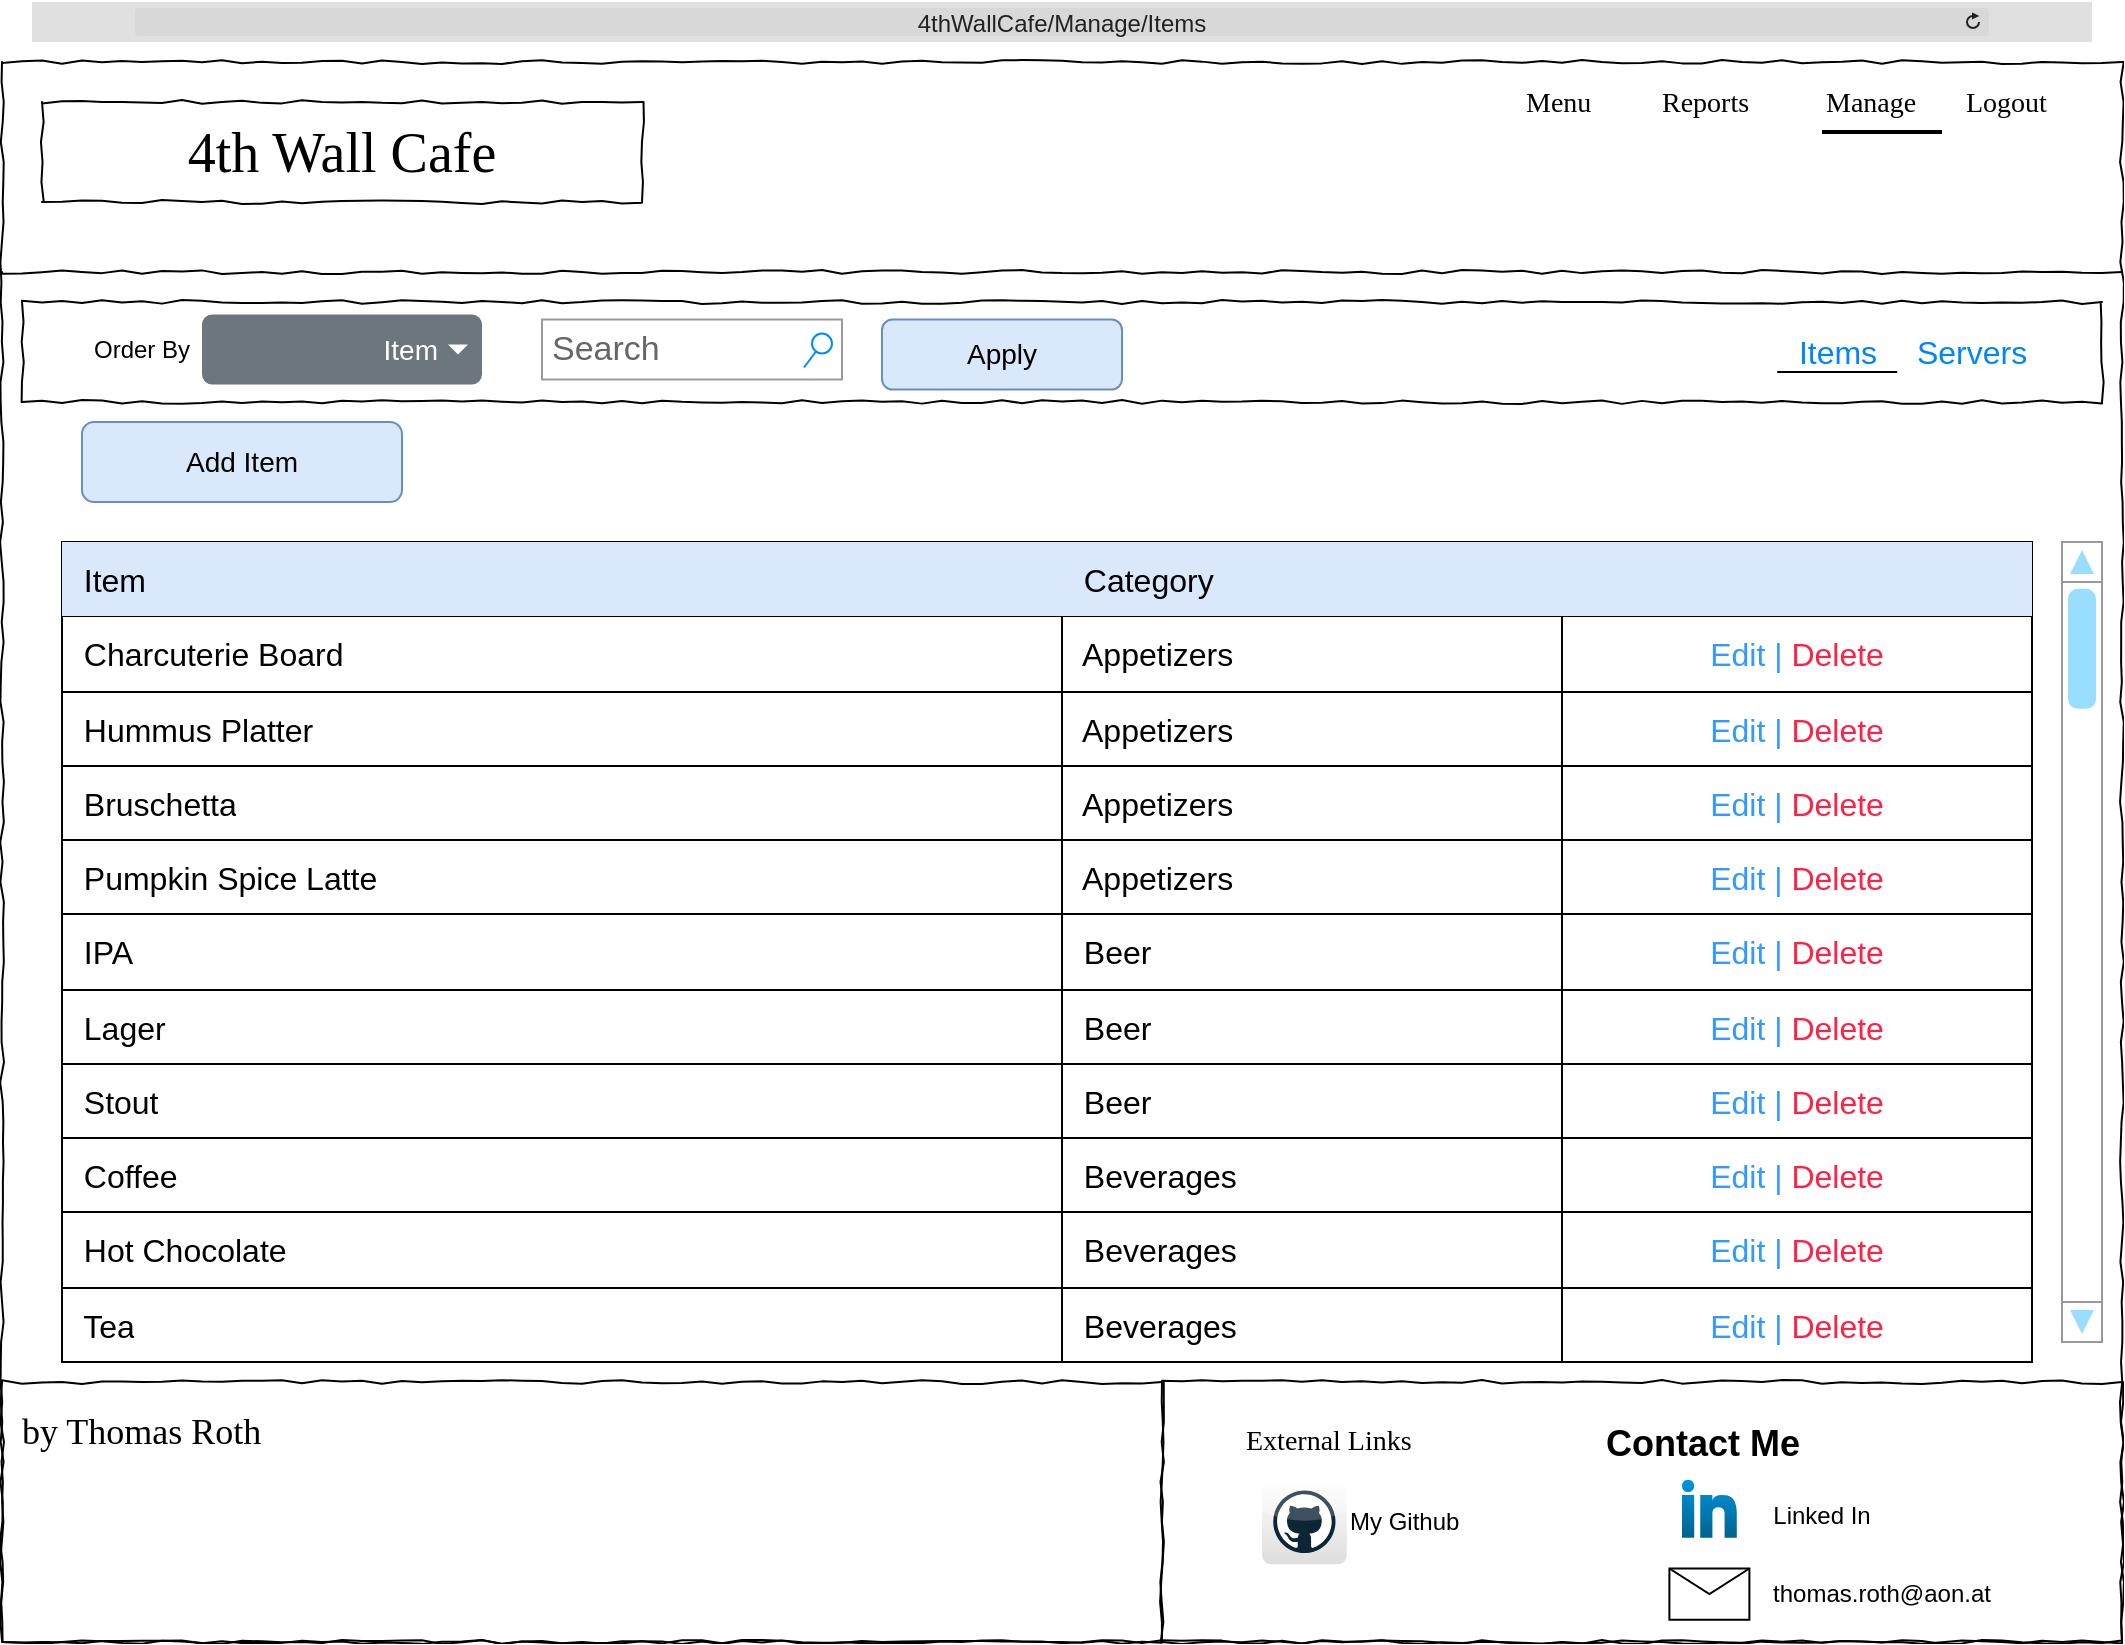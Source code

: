 <mxfile version="25.0.1">
  <diagram name="Page-1" id="03018318-947c-dd8e-b7a3-06fadd420f32">
    <mxGraphModel dx="3354" dy="1258" grid="1" gridSize="10" guides="1" tooltips="1" connect="1" arrows="1" fold="1" page="1" pageScale="1" pageWidth="1100" pageHeight="850" background="none" math="0" shadow="0">
      <root>
        <mxCell id="0" />
        <mxCell id="1" parent="0" />
        <mxCell id="677b7b8949515195-1" value="" style="whiteSpace=wrap;html=1;rounded=0;shadow=0;labelBackgroundColor=none;strokeColor=#000000;strokeWidth=1;fillColor=none;fontFamily=Verdana;fontSize=12;fontColor=#000000;align=center;comic=1;" parent="1" vertex="1">
          <mxGeometry x="20" y="40" width="1060" height="790" as="geometry" />
        </mxCell>
        <mxCell id="677b7b8949515195-2" value="4th Wall Cafe" style="whiteSpace=wrap;html=1;rounded=0;shadow=0;labelBackgroundColor=none;strokeWidth=1;fontFamily=Verdana;fontSize=28;align=center;comic=1;" parent="1" vertex="1">
          <mxGeometry x="40" y="60" width="300" height="50" as="geometry" />
        </mxCell>
        <mxCell id="677b7b8949515195-4" value="Menu" style="text;html=1;points=[];align=left;verticalAlign=top;spacingTop=-4;fontSize=14;fontFamily=Verdana" parent="1" vertex="1">
          <mxGeometry x="780" y="50" width="60" height="20" as="geometry" />
        </mxCell>
        <mxCell id="677b7b8949515195-5" value="Reports" style="text;html=1;points=[];align=left;verticalAlign=top;spacingTop=-4;fontSize=14;fontFamily=Verdana" parent="1" vertex="1">
          <mxGeometry x="847.6" y="50" width="60" height="20" as="geometry" />
        </mxCell>
        <mxCell id="677b7b8949515195-6" value="Manage" style="text;html=1;points=[];align=left;verticalAlign=top;spacingTop=-4;fontSize=14;fontFamily=Verdana" parent="1" vertex="1">
          <mxGeometry x="930" y="50" width="60" height="20" as="geometry" />
        </mxCell>
        <mxCell id="677b7b8949515195-7" value="Logout" style="text;html=1;points=[];align=left;verticalAlign=top;spacingTop=-4;fontSize=14;fontFamily=Verdana" parent="1" vertex="1">
          <mxGeometry x="1000" y="50" width="60" height="20" as="geometry" />
        </mxCell>
        <mxCell id="677b7b8949515195-9" value="" style="line;strokeWidth=1;html=1;rounded=0;shadow=0;labelBackgroundColor=none;fillColor=none;fontFamily=Verdana;fontSize=14;fontColor=#000000;align=center;comic=1;" parent="1" vertex="1">
          <mxGeometry x="20" y="140" width="1060" height="10" as="geometry" />
        </mxCell>
        <mxCell id="677b7b8949515195-10" value="" style="whiteSpace=wrap;html=1;rounded=0;shadow=0;labelBackgroundColor=none;strokeWidth=1;fillColor=none;fontFamily=Verdana;fontSize=12;align=center;comic=1;" parent="1" vertex="1">
          <mxGeometry x="30" y="160" width="1040" height="50" as="geometry" />
        </mxCell>
        <mxCell id="677b7b8949515195-15" value="&lt;div style=&quot;&quot;&gt;&lt;font style=&quot;font-size: 18px;&quot;&gt;by Thomas Roth&lt;/font&gt;&lt;/div&gt;" style="whiteSpace=wrap;html=1;rounded=0;shadow=0;labelBackgroundColor=none;strokeWidth=1;fillColor=none;fontFamily=Verdana;fontSize=12;align=left;verticalAlign=top;spacing=10;comic=1;" parent="1" vertex="1">
          <mxGeometry x="20" y="700" width="580" height="130" as="geometry" />
        </mxCell>
        <mxCell id="677b7b8949515195-26" value="" style="whiteSpace=wrap;html=1;rounded=0;shadow=0;labelBackgroundColor=none;strokeWidth=1;fillColor=none;fontFamily=Verdana;fontSize=12;align=center;comic=1;" parent="1" vertex="1">
          <mxGeometry x="600" y="700" width="480" height="130" as="geometry" />
        </mxCell>
        <mxCell id="677b7b8949515195-42" value="External Links" style="text;html=1;points=[];align=left;verticalAlign=top;spacingTop=-4;fontSize=14;fontFamily=Verdana" parent="1" vertex="1">
          <mxGeometry x="640" y="718.68" width="170" height="20" as="geometry" />
        </mxCell>
        <mxCell id="xNktOV-b6tnxYs5pCYwV-17" value="" style="dashed=0;outlineConnect=0;html=1;align=center;labelPosition=center;verticalLabelPosition=bottom;verticalAlign=top;shape=mxgraph.webicons.github;gradientColor=#DFDEDE" parent="1" vertex="1">
          <mxGeometry x="650" y="748.68" width="42.4" height="42.4" as="geometry" />
        </mxCell>
        <mxCell id="xNktOV-b6tnxYs5pCYwV-18" value="" style="dashed=0;outlineConnect=0;html=1;align=center;labelPosition=center;verticalLabelPosition=bottom;verticalAlign=top;shape=mxgraph.weblogos.linkedin;fillColor=#0095DB;gradientColor=#006391" parent="1" vertex="1">
          <mxGeometry x="860" y="748.91" width="27.4" height="28.93" as="geometry" />
        </mxCell>
        <mxCell id="xNktOV-b6tnxYs5pCYwV-19" value="My Github" style="text;html=1;align=left;verticalAlign=middle;whiteSpace=wrap;rounded=0;" parent="1" vertex="1">
          <mxGeometry x="692.4" y="754.88" width="60" height="30" as="geometry" />
        </mxCell>
        <mxCell id="xNktOV-b6tnxYs5pCYwV-20" value="&lt;font style=&quot;font-size: 18px;&quot;&gt;Contact Me&lt;/font&gt;" style="text;strokeColor=none;fillColor=none;html=1;fontSize=24;fontStyle=1;verticalAlign=middle;align=center;" parent="1" vertex="1">
          <mxGeometry x="820" y="708.91" width="100" height="40" as="geometry" />
        </mxCell>
        <mxCell id="xNktOV-b6tnxYs5pCYwV-22" value="" style="shape=message;html=1;html=1;outlineConnect=0;labelPosition=center;verticalLabelPosition=bottom;align=center;verticalAlign=top;" parent="1" vertex="1">
          <mxGeometry x="853.7" y="793.25" width="40" height="25.66" as="geometry" />
        </mxCell>
        <mxCell id="xNktOV-b6tnxYs5pCYwV-23" value="Linked In" style="text;html=1;align=center;verticalAlign=middle;whiteSpace=wrap;rounded=0;" parent="1" vertex="1">
          <mxGeometry x="900" y="752.17" width="60" height="30" as="geometry" />
        </mxCell>
        <mxCell id="xNktOV-b6tnxYs5pCYwV-24" value="thomas.roth@aon.at" style="text;html=1;align=center;verticalAlign=middle;whiteSpace=wrap;rounded=0;" parent="1" vertex="1">
          <mxGeometry x="930" y="791.08" width="60" height="30" as="geometry" />
        </mxCell>
        <mxCell id="z-67hpvK6l74vBA2kNS7-2" value="" style="line;strokeWidth=2;html=1;" parent="1" vertex="1">
          <mxGeometry x="930" y="70" width="60" height="10" as="geometry" />
        </mxCell>
        <mxCell id="Wy0h9nK7tvIYCn-riC21-105" value="" style="verticalLabelPosition=bottom;shadow=0;dashed=0;align=center;html=1;verticalAlign=top;strokeWidth=1;shape=mxgraph.mockup.navigation.scrollBar;strokeColor=#999999;barPos=98.857;fillColor2=#99ddff;strokeColor2=none;direction=north;" parent="1" vertex="1">
          <mxGeometry x="1050" y="280" width="20" height="400" as="geometry" />
        </mxCell>
        <mxCell id="HEE8X-NlxO-QjpKQm_0w-55" value="Order By" style="text;html=1;align=center;verticalAlign=middle;whiteSpace=wrap;rounded=0;" parent="1" vertex="1">
          <mxGeometry x="60" y="168.75" width="60" height="30" as="geometry" />
        </mxCell>
        <mxCell id="HEE8X-NlxO-QjpKQm_0w-60" value="Items" style="html=1;shadow=0;dashed=0;shape=mxgraph.bootstrap.rrect;rSize=5;strokeColor=none;strokeWidth=1;fillColor=none;fontColor=#0085FC;whiteSpace=wrap;align=center;verticalAlign=middle;spacingLeft=0;fontStyle=0;fontSize=16;spacing=5;" parent="1" vertex="1">
          <mxGeometry x="907.6" y="165" width="60" height="40" as="geometry" />
        </mxCell>
        <mxCell id="HEE8X-NlxO-QjpKQm_0w-61" value="Servers" style="html=1;shadow=0;dashed=0;shape=mxgraph.bootstrap.rrect;rSize=5;strokeColor=none;strokeWidth=1;fillColor=none;fontColor=#0085FC;whiteSpace=wrap;align=center;verticalAlign=middle;spacingLeft=0;fontStyle=0;fontSize=16;spacing=5;" parent="1" vertex="1">
          <mxGeometry x="975.2" y="165" width="60" height="40" as="geometry" />
        </mxCell>
        <mxCell id="HEE8X-NlxO-QjpKQm_0w-62" value="" style="line;strokeWidth=1;rotatable=0;dashed=0;labelPosition=right;align=left;verticalAlign=middle;spacingTop=0;spacingLeft=6;points=[];portConstraint=eastwest;" parent="1" vertex="1">
          <mxGeometry x="907.6" y="190" width="60" height="10" as="geometry" />
        </mxCell>
        <mxCell id="HEE8X-NlxO-QjpKQm_0w-64" value="&lt;span style=&quot;font-size: 12px;&quot;&gt;4thWallCafe/Manage/Items&lt;/span&gt;" style="html=1;strokeWidth=1;shadow=0;dashed=0;shape=mxgraph.ios7ui.url;fillColor=#e0e0e0;strokeColor=#c0c0c0;buttonText=;strokeColor2=#222222;fontColor=#222222;fontSize=8;spacingTop=2;align=center;whiteSpace=wrap;" parent="1" vertex="1">
          <mxGeometry x="35" y="10" width="1030" height="20" as="geometry" />
        </mxCell>
        <mxCell id="1vnCUF-EmJs2KefHrxTE-27" value="" style="shape=table;startSize=0;container=1;collapsible=0;childLayout=tableLayout;fontSize=16;" parent="1" vertex="1">
          <mxGeometry x="50" y="280" width="985" height="410" as="geometry" />
        </mxCell>
        <mxCell id="1vnCUF-EmJs2KefHrxTE-28" value="" style="shape=tableRow;horizontal=0;startSize=0;swimlaneHead=0;swimlaneBody=0;strokeColor=inherit;top=0;left=0;bottom=0;right=0;collapsible=0;dropTarget=0;fillColor=none;points=[[0,0.5],[1,0.5]];portConstraint=eastwest;fontSize=16;" parent="1vnCUF-EmJs2KefHrxTE-27" vertex="1">
          <mxGeometry width="985" height="37" as="geometry" />
        </mxCell>
        <mxCell id="1vnCUF-EmJs2KefHrxTE-29" value="&amp;nbsp; Item" style="shape=partialRectangle;html=1;whiteSpace=wrap;connectable=0;strokeColor=#6c8ebf;overflow=hidden;fillColor=#dae8fc;top=0;left=0;bottom=0;right=0;pointerEvents=1;fontSize=16;align=left;" parent="1vnCUF-EmJs2KefHrxTE-28" vertex="1">
          <mxGeometry width="500" height="37" as="geometry">
            <mxRectangle width="500" height="37" as="alternateBounds" />
          </mxGeometry>
        </mxCell>
        <mxCell id="1vnCUF-EmJs2KefHrxTE-30" value="&amp;nbsp; Category" style="shape=partialRectangle;html=1;whiteSpace=wrap;connectable=0;strokeColor=#6c8ebf;overflow=hidden;fillColor=#dae8fc;top=0;left=0;bottom=0;right=0;pointerEvents=1;fontSize=16;align=left;" parent="1vnCUF-EmJs2KefHrxTE-28" vertex="1">
          <mxGeometry x="500" width="250" height="37" as="geometry">
            <mxRectangle width="250" height="37" as="alternateBounds" />
          </mxGeometry>
        </mxCell>
        <mxCell id="1vnCUF-EmJs2KefHrxTE-31" value="" style="shape=partialRectangle;html=1;whiteSpace=wrap;connectable=0;strokeColor=#6c8ebf;overflow=hidden;fillColor=#dae8fc;top=0;left=0;bottom=0;right=0;pointerEvents=1;fontSize=16;" parent="1vnCUF-EmJs2KefHrxTE-28" vertex="1">
          <mxGeometry x="750" width="235" height="37" as="geometry">
            <mxRectangle width="235" height="37" as="alternateBounds" />
          </mxGeometry>
        </mxCell>
        <mxCell id="1vnCUF-EmJs2KefHrxTE-32" value="" style="shape=tableRow;horizontal=0;startSize=0;swimlaneHead=0;swimlaneBody=0;strokeColor=inherit;top=0;left=0;bottom=0;right=0;collapsible=0;dropTarget=0;fillColor=none;points=[[0,0.5],[1,0.5]];portConstraint=eastwest;fontSize=16;" parent="1vnCUF-EmJs2KefHrxTE-27" vertex="1">
          <mxGeometry y="37" width="985" height="38" as="geometry" />
        </mxCell>
        <mxCell id="1vnCUF-EmJs2KefHrxTE-33" value="&amp;nbsp; Charcuterie Board" style="shape=partialRectangle;html=1;whiteSpace=wrap;connectable=0;strokeColor=inherit;overflow=hidden;fillColor=none;top=0;left=0;bottom=0;right=0;pointerEvents=1;fontSize=16;align=left;" parent="1vnCUF-EmJs2KefHrxTE-32" vertex="1">
          <mxGeometry width="500" height="38" as="geometry">
            <mxRectangle width="500" height="38" as="alternateBounds" />
          </mxGeometry>
        </mxCell>
        <mxCell id="1vnCUF-EmJs2KefHrxTE-34" value="&amp;nbsp; Appetizers" style="shape=partialRectangle;html=1;whiteSpace=wrap;connectable=0;strokeColor=inherit;overflow=hidden;fillColor=none;top=0;left=0;bottom=0;right=0;pointerEvents=1;fontSize=16;align=left;" parent="1vnCUF-EmJs2KefHrxTE-32" vertex="1">
          <mxGeometry x="500" width="250" height="38" as="geometry">
            <mxRectangle width="250" height="38" as="alternateBounds" />
          </mxGeometry>
        </mxCell>
        <mxCell id="1vnCUF-EmJs2KefHrxTE-35" value="&lt;font color=&quot;#3399ff&quot;&gt;Edit | &lt;/font&gt;&lt;font color=&quot;#ff2146&quot;&gt;Delete&lt;/font&gt;" style="shape=partialRectangle;html=1;whiteSpace=wrap;connectable=0;strokeColor=inherit;overflow=hidden;fillColor=none;top=0;left=0;bottom=0;right=0;pointerEvents=1;fontSize=16;" parent="1vnCUF-EmJs2KefHrxTE-32" vertex="1">
          <mxGeometry x="750" width="235" height="38" as="geometry">
            <mxRectangle width="235" height="38" as="alternateBounds" />
          </mxGeometry>
        </mxCell>
        <mxCell id="1vnCUF-EmJs2KefHrxTE-36" value="" style="shape=tableRow;horizontal=0;startSize=0;swimlaneHead=0;swimlaneBody=0;strokeColor=inherit;top=0;left=0;bottom=0;right=0;collapsible=0;dropTarget=0;fillColor=none;points=[[0,0.5],[1,0.5]];portConstraint=eastwest;fontSize=16;" parent="1vnCUF-EmJs2KefHrxTE-27" vertex="1">
          <mxGeometry y="75" width="985" height="37" as="geometry" />
        </mxCell>
        <mxCell id="1vnCUF-EmJs2KefHrxTE-37" value="&amp;nbsp; Hummus Platter" style="shape=partialRectangle;html=1;whiteSpace=wrap;connectable=0;strokeColor=inherit;overflow=hidden;fillColor=none;top=0;left=0;bottom=0;right=0;pointerEvents=1;fontSize=16;align=left;" parent="1vnCUF-EmJs2KefHrxTE-36" vertex="1">
          <mxGeometry width="500" height="37" as="geometry">
            <mxRectangle width="500" height="37" as="alternateBounds" />
          </mxGeometry>
        </mxCell>
        <mxCell id="1vnCUF-EmJs2KefHrxTE-38" value="&amp;nbsp; Appetizers" style="shape=partialRectangle;html=1;whiteSpace=wrap;connectable=0;strokeColor=inherit;overflow=hidden;fillColor=none;top=0;left=0;bottom=0;right=0;pointerEvents=1;fontSize=16;align=left;" parent="1vnCUF-EmJs2KefHrxTE-36" vertex="1">
          <mxGeometry x="500" width="250" height="37" as="geometry">
            <mxRectangle width="250" height="37" as="alternateBounds" />
          </mxGeometry>
        </mxCell>
        <mxCell id="1vnCUF-EmJs2KefHrxTE-39" value="&lt;span style=&quot;color: rgb(51, 153, 255);&quot;&gt;Edit | &lt;/span&gt;&lt;font color=&quot;#ff2146&quot;&gt;Delete&lt;/font&gt;" style="shape=partialRectangle;html=1;whiteSpace=wrap;connectable=0;strokeColor=inherit;overflow=hidden;fillColor=none;top=0;left=0;bottom=0;right=0;pointerEvents=1;fontSize=16;" parent="1vnCUF-EmJs2KefHrxTE-36" vertex="1">
          <mxGeometry x="750" width="235" height="37" as="geometry">
            <mxRectangle width="235" height="37" as="alternateBounds" />
          </mxGeometry>
        </mxCell>
        <mxCell id="1vnCUF-EmJs2KefHrxTE-43" style="shape=tableRow;horizontal=0;startSize=0;swimlaneHead=0;swimlaneBody=0;strokeColor=inherit;top=0;left=0;bottom=0;right=0;collapsible=0;dropTarget=0;fillColor=none;points=[[0,0.5],[1,0.5]];portConstraint=eastwest;fontSize=16;" parent="1vnCUF-EmJs2KefHrxTE-27" vertex="1">
          <mxGeometry y="112" width="985" height="37" as="geometry" />
        </mxCell>
        <mxCell id="1vnCUF-EmJs2KefHrxTE-44" value="&amp;nbsp; Bruschetta" style="shape=partialRectangle;html=1;whiteSpace=wrap;connectable=0;strokeColor=inherit;overflow=hidden;fillColor=none;top=0;left=0;bottom=0;right=0;pointerEvents=1;fontSize=16;align=left;" parent="1vnCUF-EmJs2KefHrxTE-43" vertex="1">
          <mxGeometry width="500" height="37" as="geometry">
            <mxRectangle width="500" height="37" as="alternateBounds" />
          </mxGeometry>
        </mxCell>
        <mxCell id="1vnCUF-EmJs2KefHrxTE-45" value="&amp;nbsp; Appetizers" style="shape=partialRectangle;html=1;whiteSpace=wrap;connectable=0;strokeColor=inherit;overflow=hidden;fillColor=none;top=0;left=0;bottom=0;right=0;pointerEvents=1;fontSize=16;align=left;" parent="1vnCUF-EmJs2KefHrxTE-43" vertex="1">
          <mxGeometry x="500" width="250" height="37" as="geometry">
            <mxRectangle width="250" height="37" as="alternateBounds" />
          </mxGeometry>
        </mxCell>
        <mxCell id="1vnCUF-EmJs2KefHrxTE-46" value="&lt;span style=&quot;color: rgb(51, 153, 255);&quot;&gt;Edit |&amp;nbsp;&lt;/span&gt;&lt;font color=&quot;#ff2146&quot;&gt;Delete&lt;/font&gt;" style="shape=partialRectangle;html=1;whiteSpace=wrap;connectable=0;strokeColor=inherit;overflow=hidden;fillColor=none;top=0;left=0;bottom=0;right=0;pointerEvents=1;fontSize=16;" parent="1vnCUF-EmJs2KefHrxTE-43" vertex="1">
          <mxGeometry x="750" width="235" height="37" as="geometry">
            <mxRectangle width="235" height="37" as="alternateBounds" />
          </mxGeometry>
        </mxCell>
        <mxCell id="1vnCUF-EmJs2KefHrxTE-47" style="shape=tableRow;horizontal=0;startSize=0;swimlaneHead=0;swimlaneBody=0;strokeColor=inherit;top=0;left=0;bottom=0;right=0;collapsible=0;dropTarget=0;fillColor=none;points=[[0,0.5],[1,0.5]];portConstraint=eastwest;fontSize=16;" parent="1vnCUF-EmJs2KefHrxTE-27" vertex="1">
          <mxGeometry y="149" width="985" height="37" as="geometry" />
        </mxCell>
        <mxCell id="1vnCUF-EmJs2KefHrxTE-48" value="&amp;nbsp; Pumpkin Spice Latte" style="shape=partialRectangle;html=1;whiteSpace=wrap;connectable=0;strokeColor=inherit;overflow=hidden;fillColor=none;top=0;left=0;bottom=0;right=0;pointerEvents=1;fontSize=16;align=left;" parent="1vnCUF-EmJs2KefHrxTE-47" vertex="1">
          <mxGeometry width="500" height="37" as="geometry">
            <mxRectangle width="500" height="37" as="alternateBounds" />
          </mxGeometry>
        </mxCell>
        <mxCell id="1vnCUF-EmJs2KefHrxTE-49" value="&amp;nbsp; Appetizers" style="shape=partialRectangle;html=1;whiteSpace=wrap;connectable=0;strokeColor=inherit;overflow=hidden;fillColor=none;top=0;left=0;bottom=0;right=0;pointerEvents=1;fontSize=16;align=left;" parent="1vnCUF-EmJs2KefHrxTE-47" vertex="1">
          <mxGeometry x="500" width="250" height="37" as="geometry">
            <mxRectangle width="250" height="37" as="alternateBounds" />
          </mxGeometry>
        </mxCell>
        <mxCell id="1vnCUF-EmJs2KefHrxTE-50" value="&lt;span style=&quot;color: rgb(51, 153, 255);&quot;&gt;Edit |&amp;nbsp;&lt;/span&gt;&lt;font color=&quot;#ff2146&quot;&gt;Delete&lt;/font&gt;" style="shape=partialRectangle;html=1;whiteSpace=wrap;connectable=0;strokeColor=inherit;overflow=hidden;fillColor=none;top=0;left=0;bottom=0;right=0;pointerEvents=1;fontSize=16;" parent="1vnCUF-EmJs2KefHrxTE-47" vertex="1">
          <mxGeometry x="750" width="235" height="37" as="geometry">
            <mxRectangle width="235" height="37" as="alternateBounds" />
          </mxGeometry>
        </mxCell>
        <mxCell id="1vnCUF-EmJs2KefHrxTE-51" style="shape=tableRow;horizontal=0;startSize=0;swimlaneHead=0;swimlaneBody=0;strokeColor=inherit;top=0;left=0;bottom=0;right=0;collapsible=0;dropTarget=0;fillColor=none;points=[[0,0.5],[1,0.5]];portConstraint=eastwest;fontSize=16;" parent="1vnCUF-EmJs2KefHrxTE-27" vertex="1">
          <mxGeometry y="186" width="985" height="38" as="geometry" />
        </mxCell>
        <mxCell id="1vnCUF-EmJs2KefHrxTE-52" value="&amp;nbsp; IPA" style="shape=partialRectangle;html=1;whiteSpace=wrap;connectable=0;strokeColor=inherit;overflow=hidden;fillColor=none;top=0;left=0;bottom=0;right=0;pointerEvents=1;fontSize=16;align=left;" parent="1vnCUF-EmJs2KefHrxTE-51" vertex="1">
          <mxGeometry width="500" height="38" as="geometry">
            <mxRectangle width="500" height="38" as="alternateBounds" />
          </mxGeometry>
        </mxCell>
        <mxCell id="1vnCUF-EmJs2KefHrxTE-53" value="&amp;nbsp; Beer" style="shape=partialRectangle;html=1;whiteSpace=wrap;connectable=0;strokeColor=inherit;overflow=hidden;fillColor=none;top=0;left=0;bottom=0;right=0;pointerEvents=1;fontSize=16;align=left;" parent="1vnCUF-EmJs2KefHrxTE-51" vertex="1">
          <mxGeometry x="500" width="250" height="38" as="geometry">
            <mxRectangle width="250" height="38" as="alternateBounds" />
          </mxGeometry>
        </mxCell>
        <mxCell id="1vnCUF-EmJs2KefHrxTE-54" value="&lt;span style=&quot;color: rgb(51, 153, 255);&quot;&gt;Edit |&amp;nbsp;&lt;/span&gt;&lt;font color=&quot;#ff2146&quot;&gt;Delete&lt;/font&gt;" style="shape=partialRectangle;html=1;whiteSpace=wrap;connectable=0;strokeColor=inherit;overflow=hidden;fillColor=none;top=0;left=0;bottom=0;right=0;pointerEvents=1;fontSize=16;" parent="1vnCUF-EmJs2KefHrxTE-51" vertex="1">
          <mxGeometry x="750" width="235" height="38" as="geometry">
            <mxRectangle width="235" height="38" as="alternateBounds" />
          </mxGeometry>
        </mxCell>
        <mxCell id="1vnCUF-EmJs2KefHrxTE-55" style="shape=tableRow;horizontal=0;startSize=0;swimlaneHead=0;swimlaneBody=0;strokeColor=inherit;top=0;left=0;bottom=0;right=0;collapsible=0;dropTarget=0;fillColor=none;points=[[0,0.5],[1,0.5]];portConstraint=eastwest;fontSize=16;" parent="1vnCUF-EmJs2KefHrxTE-27" vertex="1">
          <mxGeometry y="224" width="985" height="37" as="geometry" />
        </mxCell>
        <mxCell id="1vnCUF-EmJs2KefHrxTE-56" value="&amp;nbsp; Lager" style="shape=partialRectangle;html=1;whiteSpace=wrap;connectable=0;strokeColor=inherit;overflow=hidden;fillColor=none;top=0;left=0;bottom=0;right=0;pointerEvents=1;fontSize=16;align=left;" parent="1vnCUF-EmJs2KefHrxTE-55" vertex="1">
          <mxGeometry width="500" height="37" as="geometry">
            <mxRectangle width="500" height="37" as="alternateBounds" />
          </mxGeometry>
        </mxCell>
        <mxCell id="1vnCUF-EmJs2KefHrxTE-57" value="&amp;nbsp; Beer" style="shape=partialRectangle;html=1;whiteSpace=wrap;connectable=0;strokeColor=inherit;overflow=hidden;fillColor=none;top=0;left=0;bottom=0;right=0;pointerEvents=1;fontSize=16;align=left;" parent="1vnCUF-EmJs2KefHrxTE-55" vertex="1">
          <mxGeometry x="500" width="250" height="37" as="geometry">
            <mxRectangle width="250" height="37" as="alternateBounds" />
          </mxGeometry>
        </mxCell>
        <mxCell id="1vnCUF-EmJs2KefHrxTE-58" value="&lt;span style=&quot;color: rgb(51, 153, 255);&quot;&gt;Edit |&amp;nbsp;&lt;/span&gt;&lt;font color=&quot;#ff2146&quot;&gt;Delete&lt;/font&gt;" style="shape=partialRectangle;html=1;whiteSpace=wrap;connectable=0;strokeColor=inherit;overflow=hidden;fillColor=none;top=0;left=0;bottom=0;right=0;pointerEvents=1;fontSize=16;" parent="1vnCUF-EmJs2KefHrxTE-55" vertex="1">
          <mxGeometry x="750" width="235" height="37" as="geometry">
            <mxRectangle width="235" height="37" as="alternateBounds" />
          </mxGeometry>
        </mxCell>
        <mxCell id="1vnCUF-EmJs2KefHrxTE-59" style="shape=tableRow;horizontal=0;startSize=0;swimlaneHead=0;swimlaneBody=0;strokeColor=inherit;top=0;left=0;bottom=0;right=0;collapsible=0;dropTarget=0;fillColor=none;points=[[0,0.5],[1,0.5]];portConstraint=eastwest;fontSize=16;" parent="1vnCUF-EmJs2KefHrxTE-27" vertex="1">
          <mxGeometry y="261" width="985" height="37" as="geometry" />
        </mxCell>
        <mxCell id="1vnCUF-EmJs2KefHrxTE-60" value="&amp;nbsp; Stout" style="shape=partialRectangle;html=1;whiteSpace=wrap;connectable=0;strokeColor=inherit;overflow=hidden;fillColor=none;top=0;left=0;bottom=0;right=0;pointerEvents=1;fontSize=16;align=left;" parent="1vnCUF-EmJs2KefHrxTE-59" vertex="1">
          <mxGeometry width="500" height="37" as="geometry">
            <mxRectangle width="500" height="37" as="alternateBounds" />
          </mxGeometry>
        </mxCell>
        <mxCell id="1vnCUF-EmJs2KefHrxTE-61" value="&amp;nbsp; Beer" style="shape=partialRectangle;html=1;whiteSpace=wrap;connectable=0;strokeColor=inherit;overflow=hidden;fillColor=none;top=0;left=0;bottom=0;right=0;pointerEvents=1;fontSize=16;align=left;" parent="1vnCUF-EmJs2KefHrxTE-59" vertex="1">
          <mxGeometry x="500" width="250" height="37" as="geometry">
            <mxRectangle width="250" height="37" as="alternateBounds" />
          </mxGeometry>
        </mxCell>
        <mxCell id="1vnCUF-EmJs2KefHrxTE-62" value="&lt;span style=&quot;color: rgb(51, 153, 255);&quot;&gt;Edit |&amp;nbsp;&lt;/span&gt;&lt;font color=&quot;#ff2146&quot;&gt;Delete&lt;/font&gt;" style="shape=partialRectangle;html=1;whiteSpace=wrap;connectable=0;strokeColor=inherit;overflow=hidden;fillColor=none;top=0;left=0;bottom=0;right=0;pointerEvents=1;fontSize=16;" parent="1vnCUF-EmJs2KefHrxTE-59" vertex="1">
          <mxGeometry x="750" width="235" height="37" as="geometry">
            <mxRectangle width="235" height="37" as="alternateBounds" />
          </mxGeometry>
        </mxCell>
        <mxCell id="1vnCUF-EmJs2KefHrxTE-63" style="shape=tableRow;horizontal=0;startSize=0;swimlaneHead=0;swimlaneBody=0;strokeColor=inherit;top=0;left=0;bottom=0;right=0;collapsible=0;dropTarget=0;fillColor=none;points=[[0,0.5],[1,0.5]];portConstraint=eastwest;fontSize=16;" parent="1vnCUF-EmJs2KefHrxTE-27" vertex="1">
          <mxGeometry y="298" width="985" height="37" as="geometry" />
        </mxCell>
        <mxCell id="1vnCUF-EmJs2KefHrxTE-64" value="&amp;nbsp; Coffee" style="shape=partialRectangle;html=1;whiteSpace=wrap;connectable=0;strokeColor=inherit;overflow=hidden;fillColor=none;top=0;left=0;bottom=0;right=0;pointerEvents=1;fontSize=16;align=left;" parent="1vnCUF-EmJs2KefHrxTE-63" vertex="1">
          <mxGeometry width="500" height="37" as="geometry">
            <mxRectangle width="500" height="37" as="alternateBounds" />
          </mxGeometry>
        </mxCell>
        <mxCell id="1vnCUF-EmJs2KefHrxTE-65" value="&amp;nbsp; Beverages" style="shape=partialRectangle;html=1;whiteSpace=wrap;connectable=0;strokeColor=inherit;overflow=hidden;fillColor=none;top=0;left=0;bottom=0;right=0;pointerEvents=1;fontSize=16;align=left;" parent="1vnCUF-EmJs2KefHrxTE-63" vertex="1">
          <mxGeometry x="500" width="250" height="37" as="geometry">
            <mxRectangle width="250" height="37" as="alternateBounds" />
          </mxGeometry>
        </mxCell>
        <mxCell id="1vnCUF-EmJs2KefHrxTE-66" value="&lt;span style=&quot;color: rgb(51, 153, 255);&quot;&gt;Edit |&amp;nbsp;&lt;/span&gt;&lt;font color=&quot;#ff2146&quot;&gt;Delete&lt;/font&gt;" style="shape=partialRectangle;html=1;whiteSpace=wrap;connectable=0;strokeColor=inherit;overflow=hidden;fillColor=none;top=0;left=0;bottom=0;right=0;pointerEvents=1;fontSize=16;" parent="1vnCUF-EmJs2KefHrxTE-63" vertex="1">
          <mxGeometry x="750" width="235" height="37" as="geometry">
            <mxRectangle width="235" height="37" as="alternateBounds" />
          </mxGeometry>
        </mxCell>
        <mxCell id="1vnCUF-EmJs2KefHrxTE-67" style="shape=tableRow;horizontal=0;startSize=0;swimlaneHead=0;swimlaneBody=0;strokeColor=inherit;top=0;left=0;bottom=0;right=0;collapsible=0;dropTarget=0;fillColor=none;points=[[0,0.5],[1,0.5]];portConstraint=eastwest;fontSize=16;" parent="1vnCUF-EmJs2KefHrxTE-27" vertex="1">
          <mxGeometry y="335" width="985" height="38" as="geometry" />
        </mxCell>
        <mxCell id="1vnCUF-EmJs2KefHrxTE-68" value="&amp;nbsp; Hot Chocolate" style="shape=partialRectangle;html=1;whiteSpace=wrap;connectable=0;strokeColor=inherit;overflow=hidden;fillColor=none;top=0;left=0;bottom=0;right=0;pointerEvents=1;fontSize=16;align=left;" parent="1vnCUF-EmJs2KefHrxTE-67" vertex="1">
          <mxGeometry width="500" height="38" as="geometry">
            <mxRectangle width="500" height="38" as="alternateBounds" />
          </mxGeometry>
        </mxCell>
        <mxCell id="1vnCUF-EmJs2KefHrxTE-69" value="&amp;nbsp; Beverages" style="shape=partialRectangle;html=1;whiteSpace=wrap;connectable=0;strokeColor=inherit;overflow=hidden;fillColor=none;top=0;left=0;bottom=0;right=0;pointerEvents=1;fontSize=16;align=left;" parent="1vnCUF-EmJs2KefHrxTE-67" vertex="1">
          <mxGeometry x="500" width="250" height="38" as="geometry">
            <mxRectangle width="250" height="38" as="alternateBounds" />
          </mxGeometry>
        </mxCell>
        <mxCell id="1vnCUF-EmJs2KefHrxTE-70" value="&lt;span style=&quot;color: rgb(51, 153, 255);&quot;&gt;Edit |&amp;nbsp;&lt;/span&gt;&lt;font color=&quot;#ff2146&quot;&gt;Delete&lt;/font&gt;" style="shape=partialRectangle;html=1;whiteSpace=wrap;connectable=0;strokeColor=inherit;overflow=hidden;fillColor=none;top=0;left=0;bottom=0;right=0;pointerEvents=1;fontSize=16;" parent="1vnCUF-EmJs2KefHrxTE-67" vertex="1">
          <mxGeometry x="750" width="235" height="38" as="geometry">
            <mxRectangle width="235" height="38" as="alternateBounds" />
          </mxGeometry>
        </mxCell>
        <mxCell id="1vnCUF-EmJs2KefHrxTE-71" style="shape=tableRow;horizontal=0;startSize=0;swimlaneHead=0;swimlaneBody=0;strokeColor=inherit;top=0;left=0;bottom=0;right=0;collapsible=0;dropTarget=0;fillColor=none;points=[[0,0.5],[1,0.5]];portConstraint=eastwest;fontSize=16;" parent="1vnCUF-EmJs2KefHrxTE-27" vertex="1">
          <mxGeometry y="373" width="985" height="37" as="geometry" />
        </mxCell>
        <mxCell id="1vnCUF-EmJs2KefHrxTE-72" value="&amp;nbsp; Tea" style="shape=partialRectangle;html=1;whiteSpace=wrap;connectable=0;strokeColor=inherit;overflow=hidden;fillColor=none;top=0;left=0;bottom=0;right=0;pointerEvents=1;fontSize=16;align=left;" parent="1vnCUF-EmJs2KefHrxTE-71" vertex="1">
          <mxGeometry width="500" height="37" as="geometry">
            <mxRectangle width="500" height="37" as="alternateBounds" />
          </mxGeometry>
        </mxCell>
        <mxCell id="1vnCUF-EmJs2KefHrxTE-73" value="&amp;nbsp; Beverages" style="shape=partialRectangle;html=1;whiteSpace=wrap;connectable=0;strokeColor=inherit;overflow=hidden;fillColor=none;top=0;left=0;bottom=0;right=0;pointerEvents=1;fontSize=16;align=left;" parent="1vnCUF-EmJs2KefHrxTE-71" vertex="1">
          <mxGeometry x="500" width="250" height="37" as="geometry">
            <mxRectangle width="250" height="37" as="alternateBounds" />
          </mxGeometry>
        </mxCell>
        <mxCell id="1vnCUF-EmJs2KefHrxTE-74" value="&lt;span style=&quot;color: rgb(51, 153, 255);&quot;&gt;Edit |&amp;nbsp;&lt;/span&gt;&lt;font color=&quot;#ff2146&quot;&gt;Delete&lt;/font&gt;" style="shape=partialRectangle;html=1;whiteSpace=wrap;connectable=0;strokeColor=inherit;overflow=hidden;fillColor=none;top=0;left=0;bottom=0;right=0;pointerEvents=1;fontSize=16;" parent="1vnCUF-EmJs2KefHrxTE-71" vertex="1">
          <mxGeometry x="750" width="235" height="37" as="geometry">
            <mxRectangle width="235" height="37" as="alternateBounds" />
          </mxGeometry>
        </mxCell>
        <mxCell id="1vnCUF-EmJs2KefHrxTE-40" value="Search" style="strokeWidth=1;shadow=0;dashed=0;align=center;html=1;shape=mxgraph.mockup.forms.searchBox;strokeColor=#999999;mainText=;strokeColor2=#008cff;fontColor=#666666;fontSize=17;align=left;spacingLeft=3;whiteSpace=wrap;" parent="1" vertex="1">
          <mxGeometry x="290" y="168.75" width="150" height="30" as="geometry" />
        </mxCell>
        <mxCell id="1vnCUF-EmJs2KefHrxTE-41" value="Item" style="html=1;shadow=0;dashed=0;shape=mxgraph.bootstrap.rrect;rSize=5;strokeColor=none;strokeWidth=1;fillColor=#6C767D;fontColor=#ffffff;whiteSpace=wrap;align=right;verticalAlign=middle;fontStyle=0;fontSize=14;spacingRight=20;" parent="1" vertex="1">
          <mxGeometry x="120" y="166.25" width="140" height="35" as="geometry" />
        </mxCell>
        <mxCell id="1vnCUF-EmJs2KefHrxTE-42" value="" style="shape=triangle;direction=south;fillColor=#ffffff;strokeColor=none;perimeter=none;" parent="1vnCUF-EmJs2KefHrxTE-41" vertex="1">
          <mxGeometry x="1" y="0.5" width="10" height="5" relative="1" as="geometry">
            <mxPoint x="-17" y="-2.5" as="offset" />
          </mxGeometry>
        </mxCell>
        <mxCell id="ULxGdvl8LSWwRA_U1Qpn-1" value="&lt;font style=&quot;font-size: 14px;&quot;&gt;Add Item&lt;/font&gt;" style="rounded=1;html=1;shadow=0;dashed=0;whiteSpace=wrap;fontSize=10;fillColor=#dae8fc;align=center;strokeColor=#6c8ebf;" parent="1" vertex="1">
          <mxGeometry x="60" y="220" width="160" height="40" as="geometry" />
        </mxCell>
        <mxCell id="f_DPho8dPbqTAkOJ32Y6-1" value="&lt;font style=&quot;font-size: 14px;&quot;&gt;Apply&lt;/font&gt;" style="rounded=1;html=1;shadow=0;dashed=0;whiteSpace=wrap;fontSize=10;fillColor=#dae8fc;align=center;strokeColor=#6c8ebf;" vertex="1" parent="1">
          <mxGeometry x="460" y="168.75" width="120" height="35" as="geometry" />
        </mxCell>
      </root>
    </mxGraphModel>
  </diagram>
</mxfile>
